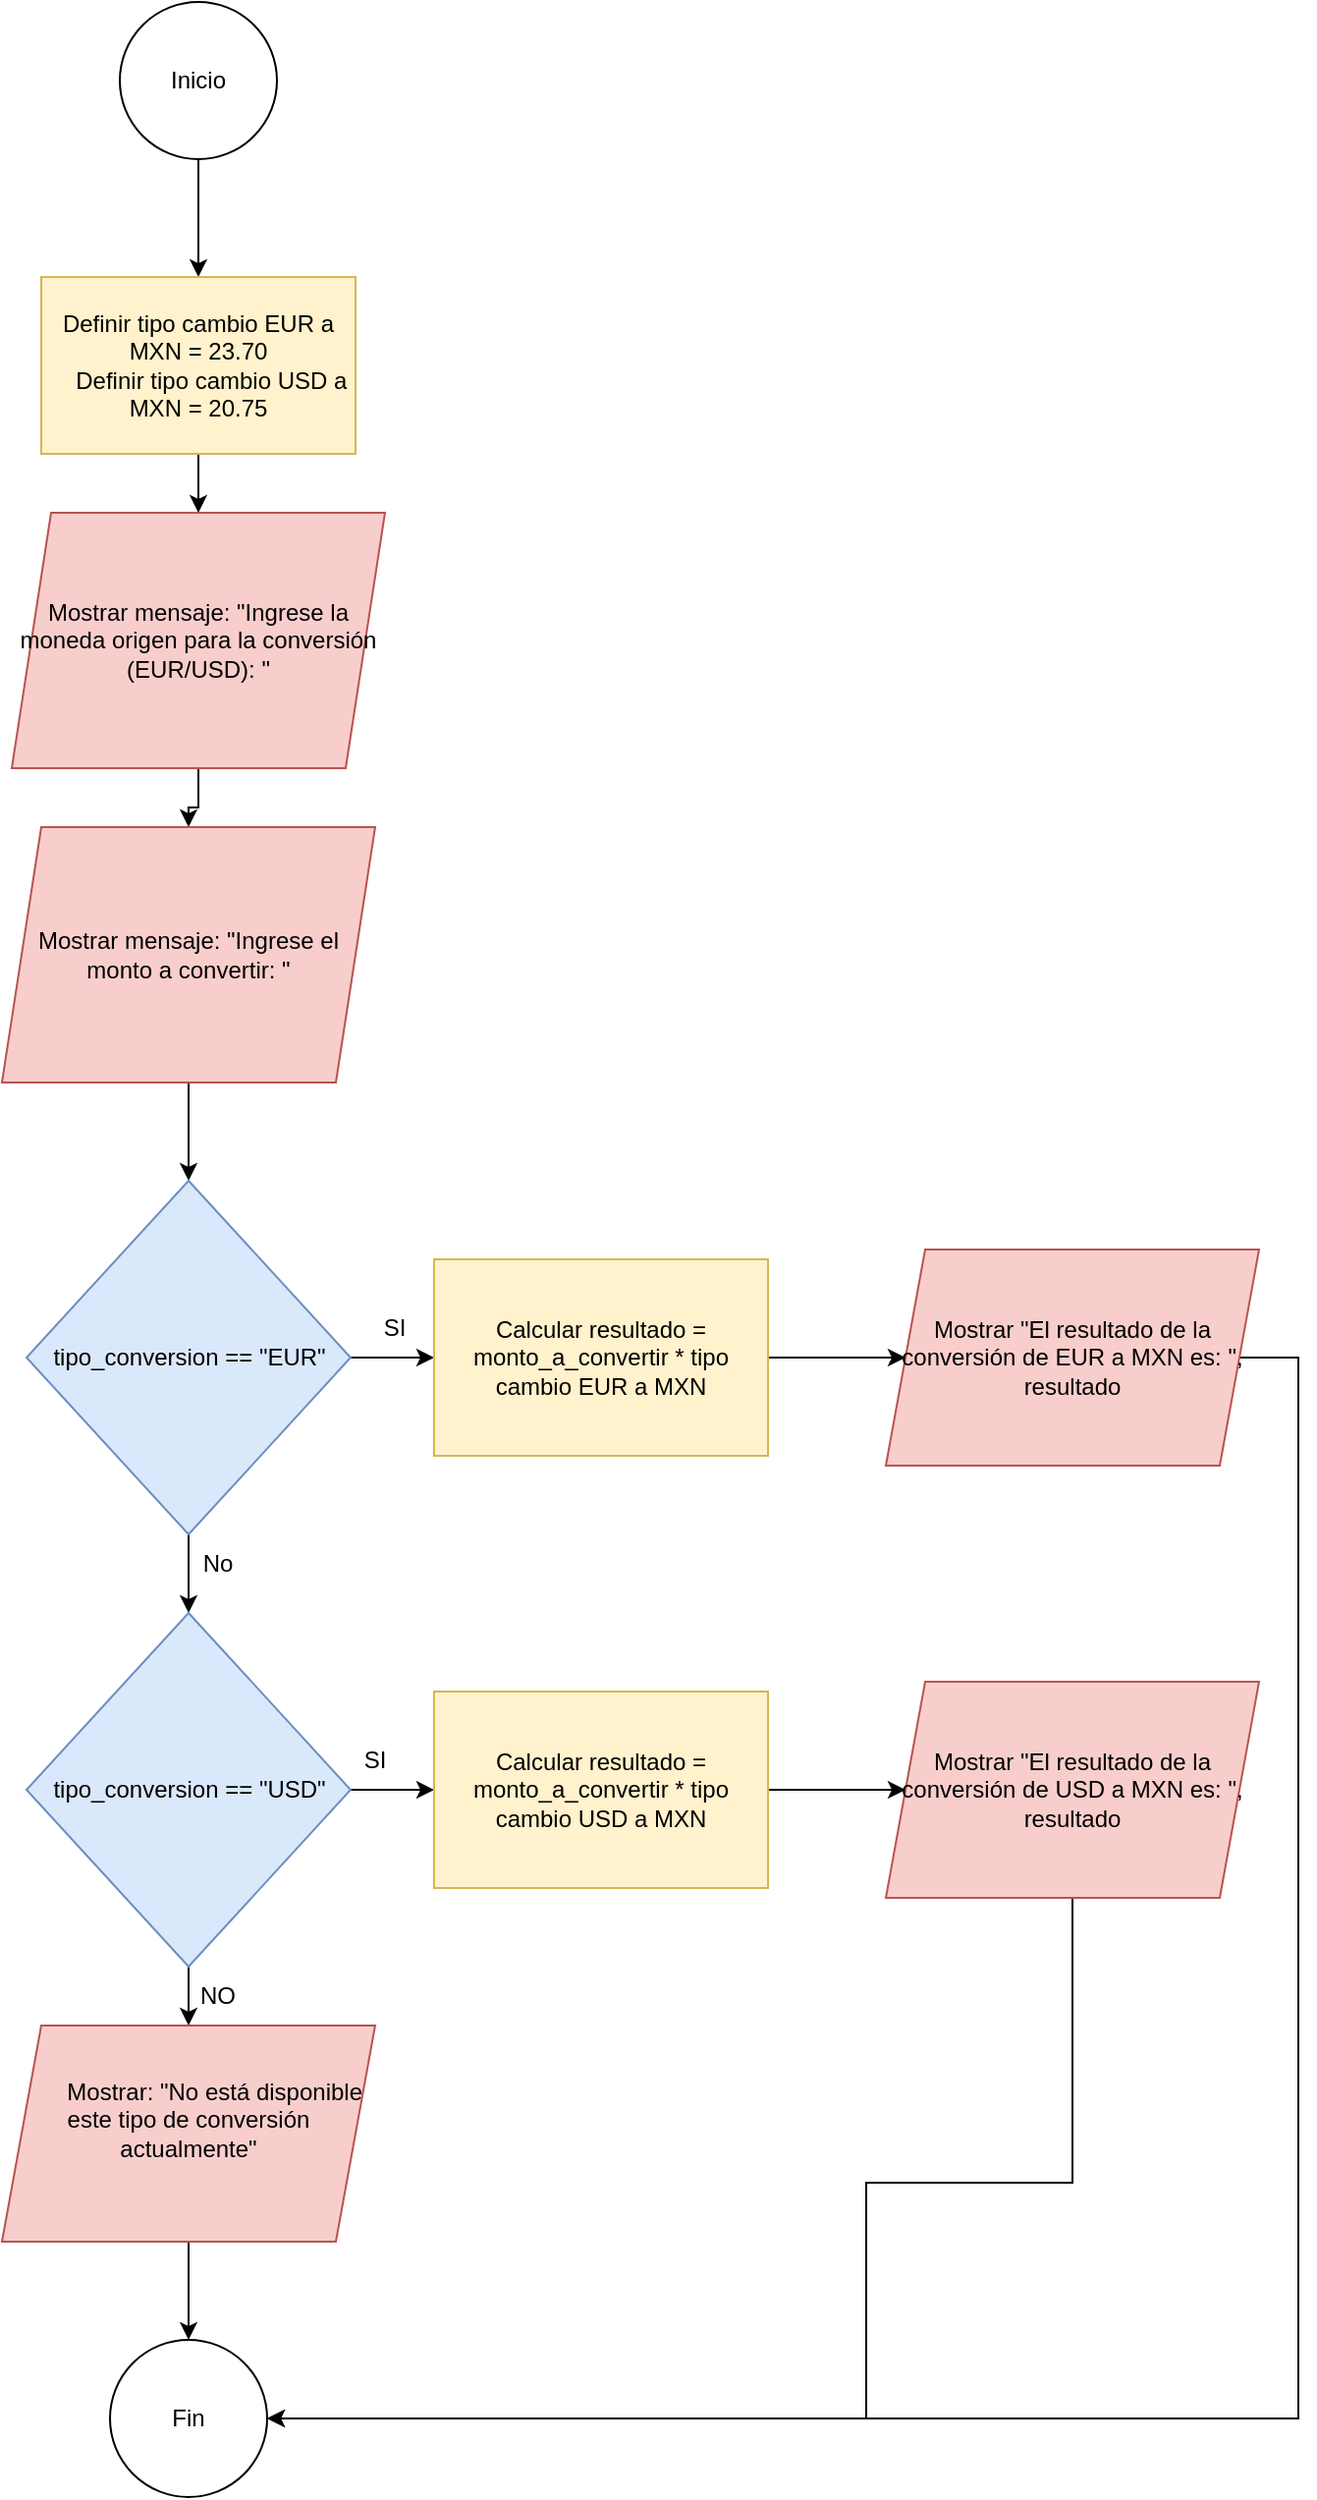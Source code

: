 <mxfile version="24.7.7">
  <diagram name="Página-1" id="JDldfiF3qxi8XNbHD2d9">
    <mxGraphModel dx="1050" dy="522" grid="1" gridSize="10" guides="1" tooltips="1" connect="1" arrows="1" fold="1" page="1" pageScale="1" pageWidth="827" pageHeight="1169" math="0" shadow="0">
      <root>
        <mxCell id="0" />
        <mxCell id="1" parent="0" />
        <mxCell id="YUv47NW1e7_GvXN8vhhe-3" value="" style="edgeStyle=orthogonalEdgeStyle;rounded=0;orthogonalLoop=1;jettySize=auto;html=1;" edge="1" parent="1" source="YUv47NW1e7_GvXN8vhhe-1" target="YUv47NW1e7_GvXN8vhhe-2">
          <mxGeometry relative="1" as="geometry" />
        </mxCell>
        <mxCell id="YUv47NW1e7_GvXN8vhhe-1" value="Inicio" style="ellipse;whiteSpace=wrap;html=1;aspect=fixed;" vertex="1" parent="1">
          <mxGeometry x="200" y="10" width="80" height="80" as="geometry" />
        </mxCell>
        <mxCell id="YUv47NW1e7_GvXN8vhhe-5" value="" style="edgeStyle=orthogonalEdgeStyle;rounded=0;orthogonalLoop=1;jettySize=auto;html=1;" edge="1" parent="1" source="YUv47NW1e7_GvXN8vhhe-2">
          <mxGeometry relative="1" as="geometry">
            <mxPoint x="240" y="270" as="targetPoint" />
          </mxGeometry>
        </mxCell>
        <mxCell id="YUv47NW1e7_GvXN8vhhe-2" value="&lt;div&gt;Definir tipo cambio EUR a MXN = 23.70&lt;/div&gt;&lt;div&gt;&amp;nbsp; &amp;nbsp; Definir tipo cambio USD a MXN&amp;nbsp;= 20.75&lt;/div&gt;" style="rounded=0;whiteSpace=wrap;html=1;fillColor=#fff2cc;strokeColor=#d6b656;" vertex="1" parent="1">
          <mxGeometry x="160" y="150" width="160" height="90" as="geometry" />
        </mxCell>
        <mxCell id="YUv47NW1e7_GvXN8vhhe-9" value="" style="edgeStyle=orthogonalEdgeStyle;rounded=0;orthogonalLoop=1;jettySize=auto;html=1;" edge="1" parent="1" source="YUv47NW1e7_GvXN8vhhe-6" target="YUv47NW1e7_GvXN8vhhe-8">
          <mxGeometry relative="1" as="geometry" />
        </mxCell>
        <mxCell id="YUv47NW1e7_GvXN8vhhe-6" value="Mostrar mensaje: &quot;Ingrese la moneda origen para la conversión (EUR/USD): &quot;" style="shape=parallelogram;perimeter=parallelogramPerimeter;whiteSpace=wrap;html=1;fixedSize=1;fillColor=#f8cecc;strokeColor=#b85450;" vertex="1" parent="1">
          <mxGeometry x="145" y="270" width="190" height="130" as="geometry" />
        </mxCell>
        <mxCell id="YUv47NW1e7_GvXN8vhhe-11" value="" style="edgeStyle=orthogonalEdgeStyle;rounded=0;orthogonalLoop=1;jettySize=auto;html=1;" edge="1" parent="1" source="YUv47NW1e7_GvXN8vhhe-8" target="YUv47NW1e7_GvXN8vhhe-10">
          <mxGeometry relative="1" as="geometry" />
        </mxCell>
        <mxCell id="YUv47NW1e7_GvXN8vhhe-8" value="Mostrar mensaje: &quot;Ingrese el monto a convertir: &quot;" style="shape=parallelogram;perimeter=parallelogramPerimeter;whiteSpace=wrap;html=1;fixedSize=1;fillColor=#f8cecc;strokeColor=#b85450;" vertex="1" parent="1">
          <mxGeometry x="140" y="430" width="190" height="130" as="geometry" />
        </mxCell>
        <mxCell id="YUv47NW1e7_GvXN8vhhe-13" value="" style="edgeStyle=orthogonalEdgeStyle;rounded=0;orthogonalLoop=1;jettySize=auto;html=1;" edge="1" parent="1" source="YUv47NW1e7_GvXN8vhhe-10" target="YUv47NW1e7_GvXN8vhhe-12">
          <mxGeometry relative="1" as="geometry" />
        </mxCell>
        <mxCell id="YUv47NW1e7_GvXN8vhhe-20" value="" style="edgeStyle=orthogonalEdgeStyle;rounded=0;orthogonalLoop=1;jettySize=auto;html=1;" edge="1" parent="1" source="YUv47NW1e7_GvXN8vhhe-10" target="YUv47NW1e7_GvXN8vhhe-19">
          <mxGeometry relative="1" as="geometry" />
        </mxCell>
        <mxCell id="YUv47NW1e7_GvXN8vhhe-10" value="tipo_conversion == &quot;EUR&quot;" style="rhombus;whiteSpace=wrap;html=1;fillColor=#dae8fc;strokeColor=#6c8ebf;" vertex="1" parent="1">
          <mxGeometry x="152.5" y="610" width="165" height="180" as="geometry" />
        </mxCell>
        <mxCell id="YUv47NW1e7_GvXN8vhhe-17" value="" style="edgeStyle=orthogonalEdgeStyle;rounded=0;orthogonalLoop=1;jettySize=auto;html=1;" edge="1" parent="1" source="YUv47NW1e7_GvXN8vhhe-12" target="YUv47NW1e7_GvXN8vhhe-16">
          <mxGeometry relative="1" as="geometry" />
        </mxCell>
        <mxCell id="YUv47NW1e7_GvXN8vhhe-12" value="Calcular resultado = monto_a_convertir * tipo cambio EUR a MXN" style="rounded=0;whiteSpace=wrap;html=1;fillColor=#fff2cc;strokeColor=#d6b656;" vertex="1" parent="1">
          <mxGeometry x="360" y="650" width="170" height="100" as="geometry" />
        </mxCell>
        <mxCell id="YUv47NW1e7_GvXN8vhhe-35" style="edgeStyle=orthogonalEdgeStyle;rounded=0;orthogonalLoop=1;jettySize=auto;html=1;" edge="1" parent="1" source="YUv47NW1e7_GvXN8vhhe-16" target="YUv47NW1e7_GvXN8vhhe-29">
          <mxGeometry relative="1" as="geometry">
            <Array as="points">
              <mxPoint x="800" y="700" />
              <mxPoint x="800" y="1240" />
            </Array>
          </mxGeometry>
        </mxCell>
        <mxCell id="YUv47NW1e7_GvXN8vhhe-16" value="Mostrar &quot;El resultado de la conversión de EUR a MXN es: &quot;, resultado" style="shape=parallelogram;perimeter=parallelogramPerimeter;whiteSpace=wrap;html=1;fixedSize=1;fillColor=#f8cecc;strokeColor=#b85450;" vertex="1" parent="1">
          <mxGeometry x="590" y="645" width="190" height="110" as="geometry" />
        </mxCell>
        <mxCell id="YUv47NW1e7_GvXN8vhhe-18" value="SI" style="text;html=1;align=center;verticalAlign=middle;whiteSpace=wrap;rounded=0;" vertex="1" parent="1">
          <mxGeometry x="310" y="670" width="60" height="30" as="geometry" />
        </mxCell>
        <mxCell id="YUv47NW1e7_GvXN8vhhe-25" value="" style="edgeStyle=orthogonalEdgeStyle;rounded=0;orthogonalLoop=1;jettySize=auto;html=1;" edge="1" parent="1" source="YUv47NW1e7_GvXN8vhhe-19" target="YUv47NW1e7_GvXN8vhhe-23">
          <mxGeometry relative="1" as="geometry" />
        </mxCell>
        <mxCell id="YUv47NW1e7_GvXN8vhhe-28" value="" style="edgeStyle=orthogonalEdgeStyle;rounded=0;orthogonalLoop=1;jettySize=auto;html=1;" edge="1" parent="1" source="YUv47NW1e7_GvXN8vhhe-19" target="YUv47NW1e7_GvXN8vhhe-27">
          <mxGeometry relative="1" as="geometry" />
        </mxCell>
        <mxCell id="YUv47NW1e7_GvXN8vhhe-19" value="tipo_conversion == &quot;USD&quot;" style="rhombus;whiteSpace=wrap;html=1;fillColor=#dae8fc;strokeColor=#6c8ebf;" vertex="1" parent="1">
          <mxGeometry x="152.5" y="830" width="165" height="180" as="geometry" />
        </mxCell>
        <mxCell id="YUv47NW1e7_GvXN8vhhe-21" value="No" style="text;html=1;align=center;verticalAlign=middle;whiteSpace=wrap;rounded=0;" vertex="1" parent="1">
          <mxGeometry x="220" y="790" width="60" height="30" as="geometry" />
        </mxCell>
        <mxCell id="YUv47NW1e7_GvXN8vhhe-22" value="" style="edgeStyle=orthogonalEdgeStyle;rounded=0;orthogonalLoop=1;jettySize=auto;html=1;" edge="1" parent="1" source="YUv47NW1e7_GvXN8vhhe-23" target="YUv47NW1e7_GvXN8vhhe-24">
          <mxGeometry relative="1" as="geometry" />
        </mxCell>
        <mxCell id="YUv47NW1e7_GvXN8vhhe-23" value="Calcular resultado = monto_a_convertir * tipo cambio USD a MXN" style="rounded=0;whiteSpace=wrap;html=1;fillColor=#fff2cc;strokeColor=#d6b656;" vertex="1" parent="1">
          <mxGeometry x="360" y="870" width="170" height="100" as="geometry" />
        </mxCell>
        <mxCell id="YUv47NW1e7_GvXN8vhhe-34" style="edgeStyle=orthogonalEdgeStyle;rounded=0;orthogonalLoop=1;jettySize=auto;html=1;entryX=1;entryY=0.5;entryDx=0;entryDy=0;" edge="1" parent="1" source="YUv47NW1e7_GvXN8vhhe-24" target="YUv47NW1e7_GvXN8vhhe-29">
          <mxGeometry relative="1" as="geometry">
            <Array as="points">
              <mxPoint x="685" y="1120" />
              <mxPoint x="580" y="1120" />
              <mxPoint x="580" y="1240" />
            </Array>
          </mxGeometry>
        </mxCell>
        <mxCell id="YUv47NW1e7_GvXN8vhhe-24" value="Mostrar &quot;El resultado de la conversión de USD a MXN es: &quot;, resultado" style="shape=parallelogram;perimeter=parallelogramPerimeter;whiteSpace=wrap;html=1;fixedSize=1;fillColor=#f8cecc;strokeColor=#b85450;" vertex="1" parent="1">
          <mxGeometry x="590" y="865" width="190" height="110" as="geometry" />
        </mxCell>
        <mxCell id="YUv47NW1e7_GvXN8vhhe-26" value="SI" style="text;html=1;align=center;verticalAlign=middle;whiteSpace=wrap;rounded=0;" vertex="1" parent="1">
          <mxGeometry x="300" y="890" width="60" height="30" as="geometry" />
        </mxCell>
        <mxCell id="YUv47NW1e7_GvXN8vhhe-30" value="" style="edgeStyle=orthogonalEdgeStyle;rounded=0;orthogonalLoop=1;jettySize=auto;html=1;" edge="1" parent="1" source="YUv47NW1e7_GvXN8vhhe-27" target="YUv47NW1e7_GvXN8vhhe-29">
          <mxGeometry relative="1" as="geometry" />
        </mxCell>
        <mxCell id="YUv47NW1e7_GvXN8vhhe-27" value="&lt;div&gt;&amp;nbsp; &amp;nbsp; &amp;nbsp; &amp;nbsp; Mostrar: &quot;No está disponible este tipo de conversión actualmente&quot;&lt;/div&gt;&lt;div&gt;&lt;br&gt;&lt;/div&gt;" style="shape=parallelogram;perimeter=parallelogramPerimeter;whiteSpace=wrap;html=1;fixedSize=1;fillColor=#f8cecc;strokeColor=#b85450;" vertex="1" parent="1">
          <mxGeometry x="140" y="1040" width="190" height="110" as="geometry" />
        </mxCell>
        <mxCell id="YUv47NW1e7_GvXN8vhhe-29" value="Fin" style="ellipse;whiteSpace=wrap;html=1;aspect=fixed;" vertex="1" parent="1">
          <mxGeometry x="195" y="1200" width="80" height="80" as="geometry" />
        </mxCell>
        <mxCell id="YUv47NW1e7_GvXN8vhhe-31" value="NO" style="text;html=1;align=center;verticalAlign=middle;whiteSpace=wrap;rounded=0;" vertex="1" parent="1">
          <mxGeometry x="220" y="1010" width="60" height="30" as="geometry" />
        </mxCell>
      </root>
    </mxGraphModel>
  </diagram>
</mxfile>
